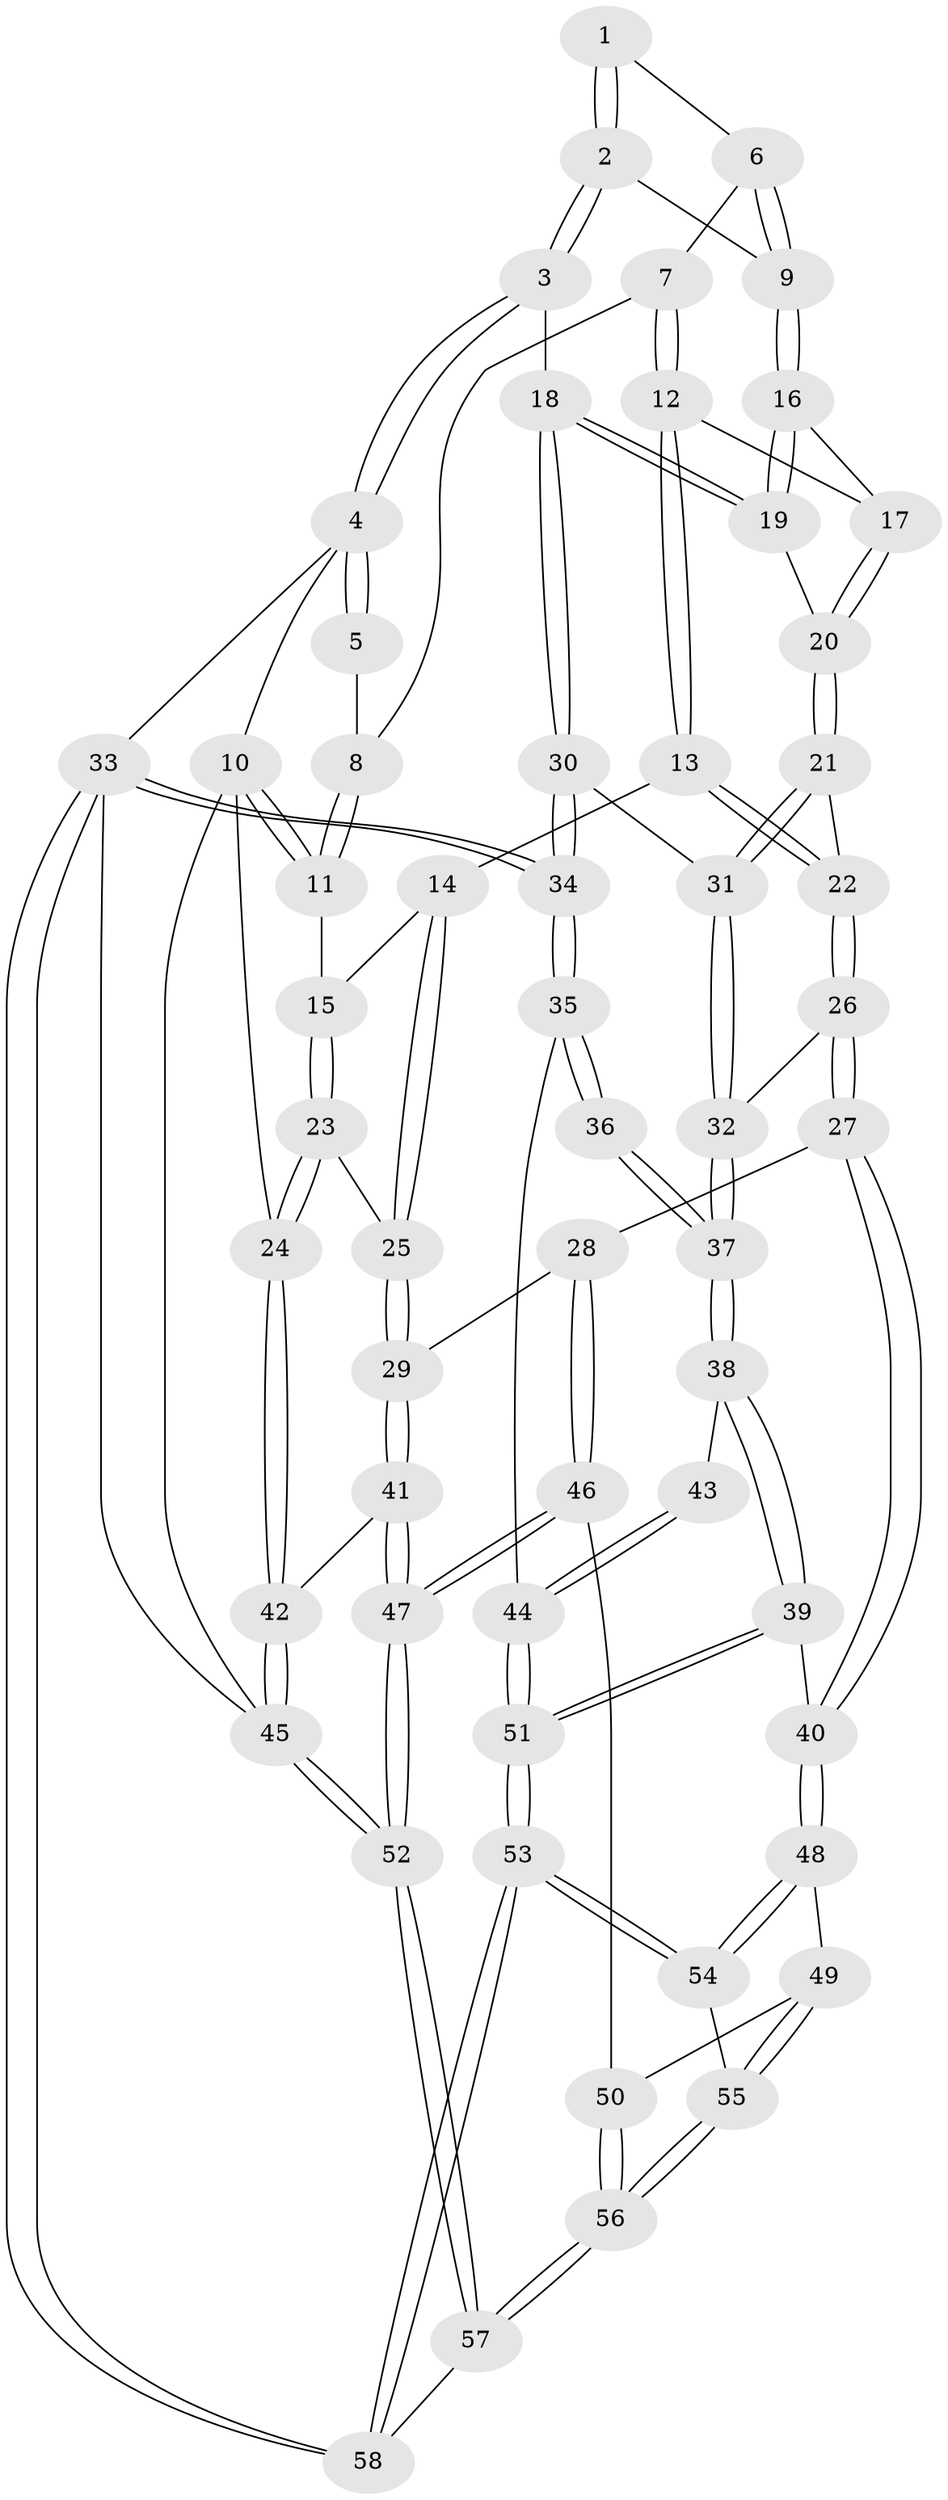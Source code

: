 // coarse degree distribution, {2: 0.04878048780487805, 3: 0.7560975609756098, 4: 0.17073170731707318, 5: 0.024390243902439025}
// Generated by graph-tools (version 1.1) at 2025/38/03/04/25 23:38:22]
// undirected, 58 vertices, 142 edges
graph export_dot {
  node [color=gray90,style=filled];
  1 [pos="+0.8386055798003842+0.11523896038629602"];
  2 [pos="+0.8764616672998673+0.16777032135859066"];
  3 [pos="+1+0.1766877708784674"];
  4 [pos="+1+0"];
  5 [pos="+0.7393257094876271+0"];
  6 [pos="+0.6254995731282409+0.10778254165490052"];
  7 [pos="+0.48845971895132523+0.04675780512528383"];
  8 [pos="+0.46161762928025607+0"];
  9 [pos="+0.8007953236451707+0.2279616723261013"];
  10 [pos="+0+0"];
  11 [pos="+0+0"];
  12 [pos="+0.4830202373627364+0.2474219743774028"];
  13 [pos="+0.4793497998916268+0.2602446054789658"];
  14 [pos="+0.32451238697138657+0.3186691389656348"];
  15 [pos="+0.2005047244750264+0.3286738530086908"];
  16 [pos="+0.791237527039634+0.25142132283062846"];
  17 [pos="+0.6486664072752624+0.267479251124235"];
  18 [pos="+1+0.1842132025945378"];
  19 [pos="+0.7981920080660189+0.35811275130731496"];
  20 [pos="+0.7857857818968047+0.4014591633808837"];
  21 [pos="+0.783501770707019+0.41671980497579697"];
  22 [pos="+0.5254647629078352+0.3955042318092311"];
  23 [pos="+0.11945799623267421+0.4863253907504345"];
  24 [pos="+0+0.5427656379144926"];
  25 [pos="+0.31787971435845097+0.6051945556728607"];
  26 [pos="+0.5015518588757464+0.5457527471372117"];
  27 [pos="+0.46454023469342726+0.5987884777431387"];
  28 [pos="+0.35372882048849996+0.622791693996676"];
  29 [pos="+0.3226708758481738+0.6096009806219231"];
  30 [pos="+1+0.3627901156977375"];
  31 [pos="+0.811630640965913+0.4663490486144829"];
  32 [pos="+0.7980317413718488+0.5858993336727221"];
  33 [pos="+1+1"];
  34 [pos="+1+0.7037495356801484"];
  35 [pos="+1+0.7168796728111348"];
  36 [pos="+0.9180339064711381+0.6559591556033177"];
  37 [pos="+0.799172550001476+0.588541659623154"];
  38 [pos="+0.721898336796939+0.7130426719901367"];
  39 [pos="+0.6895645551424199+0.7524178506024668"];
  40 [pos="+0.57718053797405+0.7713070309111211"];
  41 [pos="+0.1201310173713463+0.7541885663703556"];
  42 [pos="+0+0.6028940204915887"];
  43 [pos="+0.8095409761119244+0.7582693299525486"];
  44 [pos="+0.8774153253970512+0.85690884161143"];
  45 [pos="+0+1"];
  46 [pos="+0.3152454287759126+0.8407502912888202"];
  47 [pos="+0.17320868192026306+0.8974110046162115"];
  48 [pos="+0.5690465184477493+0.7984161789564841"];
  49 [pos="+0.5456319796272864+0.8237234994537599"];
  50 [pos="+0.3222214703705952+0.8455047328661327"];
  51 [pos="+0.826527121021818+0.9119184154228251"];
  52 [pos="+0+1"];
  53 [pos="+0.8025566951934442+1"];
  54 [pos="+0.6544520748822983+0.9226669021262601"];
  55 [pos="+0.46863820105343507+1"];
  56 [pos="+0.4597944471226288+1"];
  57 [pos="+0.45623364205689443+1"];
  58 [pos="+0.8325944413407481+1"];
  1 -- 2;
  1 -- 2;
  1 -- 6;
  2 -- 3;
  2 -- 3;
  2 -- 9;
  3 -- 4;
  3 -- 4;
  3 -- 18;
  4 -- 5;
  4 -- 5;
  4 -- 10;
  4 -- 33;
  5 -- 8;
  6 -- 7;
  6 -- 9;
  6 -- 9;
  7 -- 8;
  7 -- 12;
  7 -- 12;
  8 -- 11;
  8 -- 11;
  9 -- 16;
  9 -- 16;
  10 -- 11;
  10 -- 11;
  10 -- 24;
  10 -- 45;
  11 -- 15;
  12 -- 13;
  12 -- 13;
  12 -- 17;
  13 -- 14;
  13 -- 22;
  13 -- 22;
  14 -- 15;
  14 -- 25;
  14 -- 25;
  15 -- 23;
  15 -- 23;
  16 -- 17;
  16 -- 19;
  16 -- 19;
  17 -- 20;
  17 -- 20;
  18 -- 19;
  18 -- 19;
  18 -- 30;
  18 -- 30;
  19 -- 20;
  20 -- 21;
  20 -- 21;
  21 -- 22;
  21 -- 31;
  21 -- 31;
  22 -- 26;
  22 -- 26;
  23 -- 24;
  23 -- 24;
  23 -- 25;
  24 -- 42;
  24 -- 42;
  25 -- 29;
  25 -- 29;
  26 -- 27;
  26 -- 27;
  26 -- 32;
  27 -- 28;
  27 -- 40;
  27 -- 40;
  28 -- 29;
  28 -- 46;
  28 -- 46;
  29 -- 41;
  29 -- 41;
  30 -- 31;
  30 -- 34;
  30 -- 34;
  31 -- 32;
  31 -- 32;
  32 -- 37;
  32 -- 37;
  33 -- 34;
  33 -- 34;
  33 -- 58;
  33 -- 58;
  33 -- 45;
  34 -- 35;
  34 -- 35;
  35 -- 36;
  35 -- 36;
  35 -- 44;
  36 -- 37;
  36 -- 37;
  37 -- 38;
  37 -- 38;
  38 -- 39;
  38 -- 39;
  38 -- 43;
  39 -- 40;
  39 -- 51;
  39 -- 51;
  40 -- 48;
  40 -- 48;
  41 -- 42;
  41 -- 47;
  41 -- 47;
  42 -- 45;
  42 -- 45;
  43 -- 44;
  43 -- 44;
  44 -- 51;
  44 -- 51;
  45 -- 52;
  45 -- 52;
  46 -- 47;
  46 -- 47;
  46 -- 50;
  47 -- 52;
  47 -- 52;
  48 -- 49;
  48 -- 54;
  48 -- 54;
  49 -- 50;
  49 -- 55;
  49 -- 55;
  50 -- 56;
  50 -- 56;
  51 -- 53;
  51 -- 53;
  52 -- 57;
  52 -- 57;
  53 -- 54;
  53 -- 54;
  53 -- 58;
  53 -- 58;
  54 -- 55;
  55 -- 56;
  55 -- 56;
  56 -- 57;
  56 -- 57;
  57 -- 58;
}
